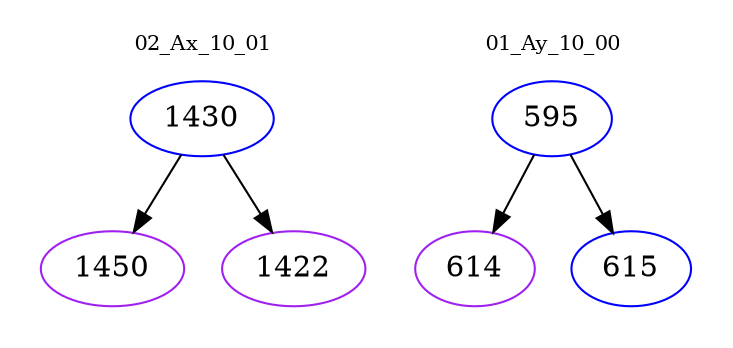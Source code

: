 digraph{
subgraph cluster_0 {
color = white
label = "02_Ax_10_01";
fontsize=10;
T0_1430 [label="1430", color="blue"]
T0_1430 -> T0_1450 [color="black"]
T0_1450 [label="1450", color="purple"]
T0_1430 -> T0_1422 [color="black"]
T0_1422 [label="1422", color="purple"]
}
subgraph cluster_1 {
color = white
label = "01_Ay_10_00";
fontsize=10;
T1_595 [label="595", color="blue"]
T1_595 -> T1_614 [color="black"]
T1_614 [label="614", color="purple"]
T1_595 -> T1_615 [color="black"]
T1_615 [label="615", color="blue"]
}
}
